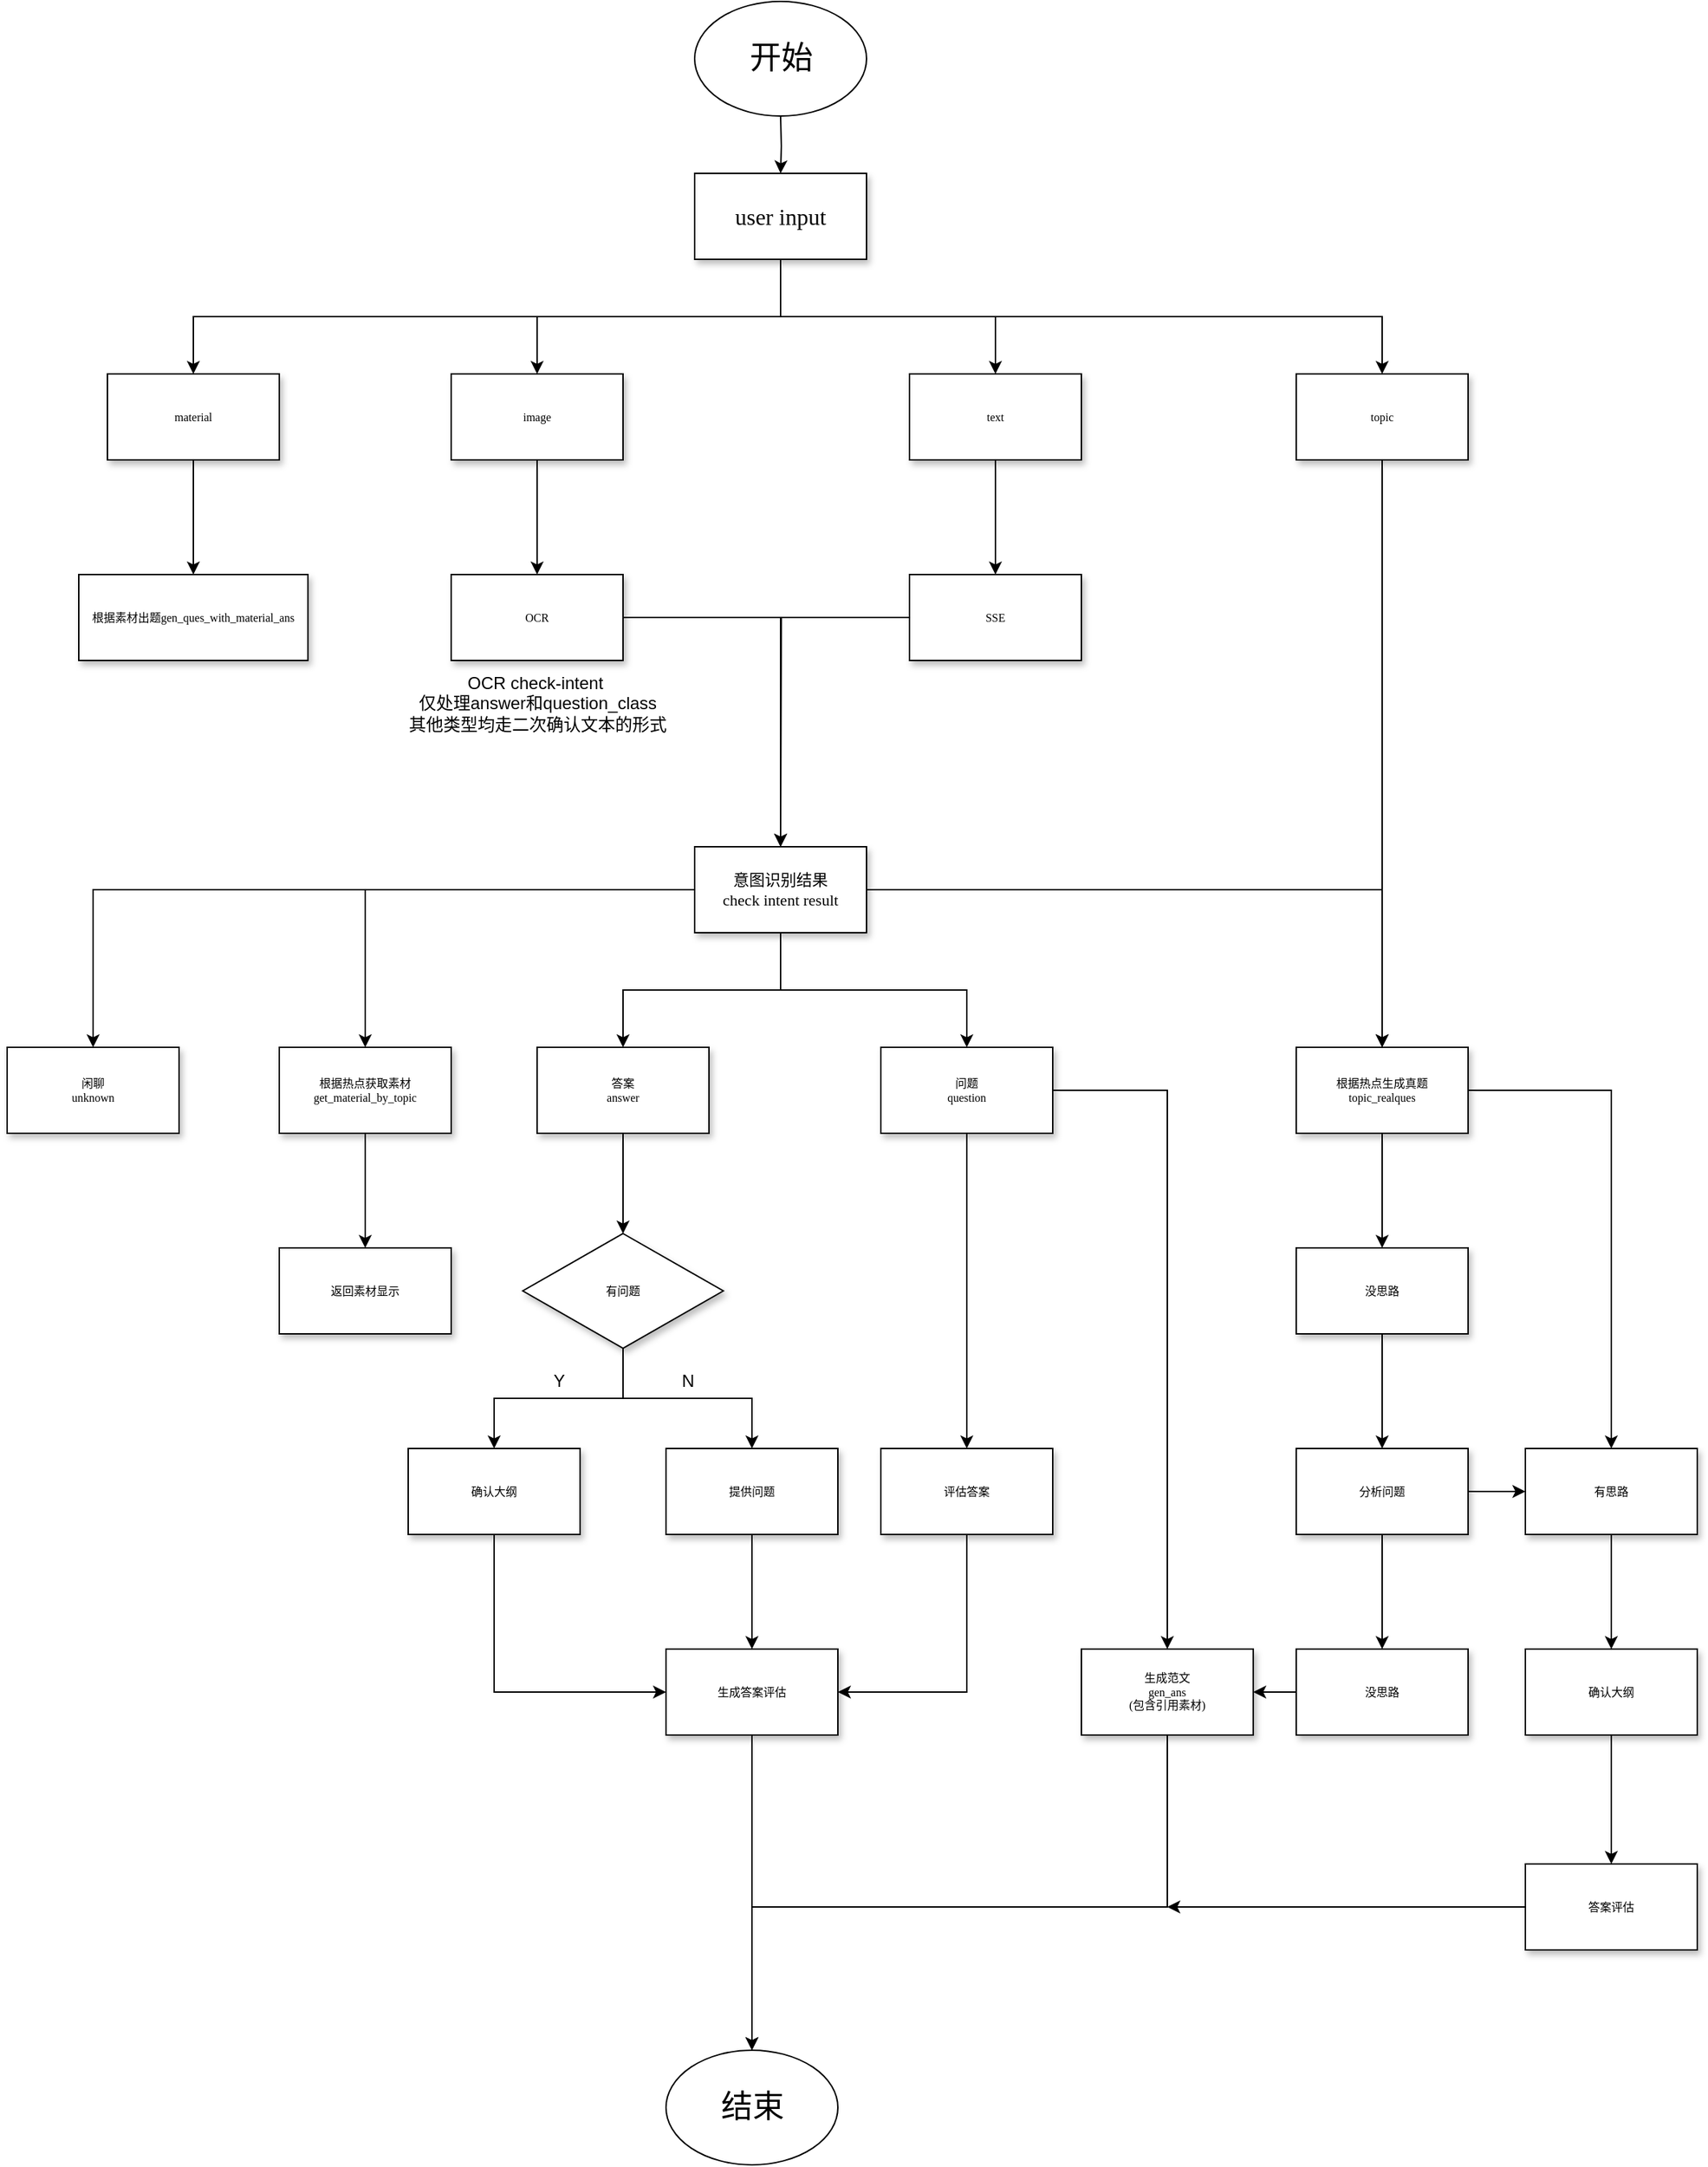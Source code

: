 <mxfile version="28.0.7">
  <diagram name="Page-1" id="edf60f1a-56cd-e834-aa8a-f176f3a09ee4">
    <mxGraphModel dx="3316" dy="1791" grid="1" gridSize="10" guides="1" tooltips="1" connect="1" arrows="1" fold="1" page="1" pageScale="1" pageWidth="1100" pageHeight="850" background="none" math="0" shadow="0">
      <root>
        <mxCell id="0" />
        <mxCell id="1" parent="0" />
        <mxCell id="dlKfZmpZwxfihRRVxZ_t-53" value="" style="edgeStyle=orthogonalEdgeStyle;rounded=0;orthogonalLoop=1;jettySize=auto;html=1;fontFamily=Helvetica;fontSize=12;fontColor=default;" parent="1" source="60e70716793133e9-4" target="dlKfZmpZwxfihRRVxZ_t-52" edge="1">
          <mxGeometry relative="1" as="geometry">
            <Array as="points">
              <mxPoint x="470" y="-200" />
              <mxPoint x="60" y="-200" />
            </Array>
          </mxGeometry>
        </mxCell>
        <mxCell id="dlKfZmpZwxfihRRVxZ_t-62" style="edgeStyle=orthogonalEdgeStyle;rounded=0;orthogonalLoop=1;jettySize=auto;html=1;fontFamily=Helvetica;fontSize=12;fontColor=default;" parent="1" source="60e70716793133e9-4" target="dlKfZmpZwxfihRRVxZ_t-45" edge="1">
          <mxGeometry relative="1" as="geometry">
            <Array as="points">
              <mxPoint x="470" y="-200" />
              <mxPoint x="300" y="-200" />
            </Array>
          </mxGeometry>
        </mxCell>
        <mxCell id="dlKfZmpZwxfihRRVxZ_t-63" style="edgeStyle=orthogonalEdgeStyle;rounded=0;orthogonalLoop=1;jettySize=auto;html=1;fontFamily=Helvetica;fontSize=12;fontColor=default;" parent="1" source="60e70716793133e9-4" target="dlKfZmpZwxfihRRVxZ_t-47" edge="1">
          <mxGeometry relative="1" as="geometry">
            <Array as="points">
              <mxPoint x="470" y="-200" />
              <mxPoint x="620" y="-200" />
            </Array>
          </mxGeometry>
        </mxCell>
        <mxCell id="dlKfZmpZwxfihRRVxZ_t-64" style="edgeStyle=orthogonalEdgeStyle;rounded=0;orthogonalLoop=1;jettySize=auto;html=1;fontFamily=Helvetica;fontSize=12;fontColor=default;" parent="1" source="60e70716793133e9-4" target="dlKfZmpZwxfihRRVxZ_t-43" edge="1">
          <mxGeometry relative="1" as="geometry">
            <Array as="points">
              <mxPoint x="470" y="-200" />
              <mxPoint x="890" y="-200" />
            </Array>
          </mxGeometry>
        </mxCell>
        <mxCell id="60e70716793133e9-4" value="&lt;font style=&quot;font-size: 16px;&quot;&gt;user input&lt;/font&gt;" style="rounded=0;whiteSpace=wrap;html=1;shadow=1;labelBackgroundColor=none;strokeWidth=1;fontFamily=Verdana;fontSize=8;align=center;" parent="1" vertex="1">
          <mxGeometry x="410" y="-300" width="120" height="60" as="geometry" />
        </mxCell>
        <mxCell id="dlKfZmpZwxfihRRVxZ_t-14" value="" style="edgeStyle=orthogonalEdgeStyle;rounded=0;orthogonalLoop=1;jettySize=auto;html=1;" parent="1" source="dlKfZmpZwxfihRRVxZ_t-5" target="dlKfZmpZwxfihRRVxZ_t-13" edge="1">
          <mxGeometry relative="1" as="geometry">
            <Array as="points">
              <mxPoint x="180" y="200" />
            </Array>
          </mxGeometry>
        </mxCell>
        <mxCell id="dlKfZmpZwxfihRRVxZ_t-16" value="" style="edgeStyle=orthogonalEdgeStyle;rounded=0;orthogonalLoop=1;jettySize=auto;html=1;" parent="1" source="dlKfZmpZwxfihRRVxZ_t-5" target="dlKfZmpZwxfihRRVxZ_t-15" edge="1">
          <mxGeometry relative="1" as="geometry" />
        </mxCell>
        <mxCell id="dlKfZmpZwxfihRRVxZ_t-20" style="edgeStyle=orthogonalEdgeStyle;rounded=0;orthogonalLoop=1;jettySize=auto;html=1;entryX=0.5;entryY=0;entryDx=0;entryDy=0;" parent="1" source="dlKfZmpZwxfihRRVxZ_t-5" target="dlKfZmpZwxfihRRVxZ_t-17" edge="1">
          <mxGeometry relative="1" as="geometry">
            <Array as="points">
              <mxPoint x="470" y="270" />
              <mxPoint x="600" y="270" />
            </Array>
          </mxGeometry>
        </mxCell>
        <mxCell id="dlKfZmpZwxfihRRVxZ_t-23" style="edgeStyle=orthogonalEdgeStyle;rounded=0;orthogonalLoop=1;jettySize=auto;html=1;" parent="1" source="dlKfZmpZwxfihRRVxZ_t-5" target="dlKfZmpZwxfihRRVxZ_t-21" edge="1">
          <mxGeometry relative="1" as="geometry" />
        </mxCell>
        <mxCell id="dlKfZmpZwxfihRRVxZ_t-34" value="" style="edgeStyle=orthogonalEdgeStyle;rounded=0;orthogonalLoop=1;jettySize=auto;html=1;fontFamily=Helvetica;fontSize=12;fontColor=default;" parent="1" source="dlKfZmpZwxfihRRVxZ_t-5" target="dlKfZmpZwxfihRRVxZ_t-33" edge="1">
          <mxGeometry relative="1" as="geometry" />
        </mxCell>
        <mxCell id="dlKfZmpZwxfihRRVxZ_t-5" value="意图识别结果&lt;div&gt;check intent result&lt;/div&gt;" style="whiteSpace=wrap;html=1;fontSize=11;fontFamily=Verdana;rounded=0;shadow=1;labelBackgroundColor=none;strokeWidth=1;" parent="1" vertex="1">
          <mxGeometry x="410" y="170" width="120" height="60" as="geometry" />
        </mxCell>
        <mxCell id="dlKfZmpZwxfihRRVxZ_t-27" value="" style="edgeStyle=orthogonalEdgeStyle;rounded=0;orthogonalLoop=1;jettySize=auto;html=1;" parent="1" source="dlKfZmpZwxfihRRVxZ_t-13" target="dlKfZmpZwxfihRRVxZ_t-26" edge="1">
          <mxGeometry relative="1" as="geometry" />
        </mxCell>
        <mxCell id="dlKfZmpZwxfihRRVxZ_t-13" value="&lt;div data-docx-has-block-data=&quot;false&quot; data-lark-html-role=&quot;root&quot; data-page-id=&quot;GxkmddC7got8qhxIi03c8pOvnyg&quot;&gt;&lt;div class=&quot;old-record-id-F6Fdd45Fkod5LExiYp1c6hZynNe&quot;&gt;根据热点获取素材get_material_by_topic&lt;/div&gt;&lt;/div&gt;&lt;span class=&quot;lark-record-clipboard&quot; data-lark-record-format=&quot;docx/text&quot; data-lark-record-data=&quot;{&amp;quot;rootId&amp;quot;:&amp;quot;GxkmddC7got8qhxIi03c8pOvnyg&amp;quot;,&amp;quot;text&amp;quot;:{&amp;quot;initialAttributedTexts&amp;quot;:{&amp;quot;text&amp;quot;:{&amp;quot;0&amp;quot;:&amp;quot;get_material_by_topic&amp;quot;},&amp;quot;attribs&amp;quot;:{&amp;quot;0&amp;quot;:&amp;quot;*0+l&amp;quot;}},&amp;quot;apool&amp;quot;:{&amp;quot;numToAttrib&amp;quot;:{&amp;quot;0&amp;quot;:[&amp;quot;author&amp;quot;,&amp;quot;7475538696675049474&amp;quot;]},&amp;quot;nextNum&amp;quot;:1}},&amp;quot;type&amp;quot;:&amp;quot;text&amp;quot;,&amp;quot;referenceRecordMap&amp;quot;:{},&amp;quot;extra&amp;quot;:{&amp;quot;channel&amp;quot;:&amp;quot;saas&amp;quot;,&amp;quot;isEqualBlockSelection&amp;quot;:false,&amp;quot;pasteRandomId&amp;quot;:&amp;quot;d62d672d-a99e-4dd7-bb9b-1928e0aea73a&amp;quot;,&amp;quot;mention_page_title&amp;quot;:{},&amp;quot;external_mention_url&amp;quot;:{}},&amp;quot;isKeepQuoteContainer&amp;quot;:false,&amp;quot;isFromCode&amp;quot;:false,&amp;quot;selection&amp;quot;:[{&amp;quot;id&amp;quot;:20,&amp;quot;type&amp;quot;:&amp;quot;text&amp;quot;,&amp;quot;selection&amp;quot;:{&amp;quot;start&amp;quot;:6,&amp;quot;end&amp;quot;:27},&amp;quot;recordId&amp;quot;:&amp;quot;F6Fdd45Fkod5LExiYp1c6hZynNe&amp;quot;}],&amp;quot;payloadMap&amp;quot;:{},&amp;quot;isCut&amp;quot;:false}&quot;&gt;&lt;/span&gt;" style="whiteSpace=wrap;html=1;fontSize=8;fontFamily=Verdana;rounded=0;shadow=1;labelBackgroundColor=none;strokeWidth=1;" parent="1" vertex="1">
          <mxGeometry x="120" y="310" width="120" height="60" as="geometry" />
        </mxCell>
        <mxCell id="dlKfZmpZwxfihRRVxZ_t-114" value="" style="edgeStyle=orthogonalEdgeStyle;rounded=0;orthogonalLoop=1;jettySize=auto;html=1;fontFamily=Helvetica;fontSize=12;fontColor=default;" parent="1" source="dlKfZmpZwxfihRRVxZ_t-15" target="dlKfZmpZwxfihRRVxZ_t-113" edge="1">
          <mxGeometry relative="1" as="geometry" />
        </mxCell>
        <mxCell id="dlKfZmpZwxfihRRVxZ_t-15" value="答案&lt;div&gt;answer&lt;/div&gt;" style="whiteSpace=wrap;html=1;fontSize=8;fontFamily=Verdana;rounded=0;shadow=1;labelBackgroundColor=none;strokeWidth=1;" parent="1" vertex="1">
          <mxGeometry x="300" y="310" width="120" height="60" as="geometry" />
        </mxCell>
        <mxCell id="dlKfZmpZwxfihRRVxZ_t-97" style="edgeStyle=orthogonalEdgeStyle;rounded=0;orthogonalLoop=1;jettySize=auto;html=1;entryX=0.5;entryY=0;entryDx=0;entryDy=0;fontFamily=Helvetica;fontSize=12;fontColor=default;" parent="1" source="dlKfZmpZwxfihRRVxZ_t-17" target="dlKfZmpZwxfihRRVxZ_t-91" edge="1">
          <mxGeometry relative="1" as="geometry" />
        </mxCell>
        <mxCell id="dlKfZmpZwxfihRRVxZ_t-100" value="" style="edgeStyle=orthogonalEdgeStyle;rounded=0;orthogonalLoop=1;jettySize=auto;html=1;fontFamily=Helvetica;fontSize=12;fontColor=default;" parent="1" source="dlKfZmpZwxfihRRVxZ_t-17" target="dlKfZmpZwxfihRRVxZ_t-99" edge="1">
          <mxGeometry relative="1" as="geometry">
            <Array as="points">
              <mxPoint x="600" y="430" />
              <mxPoint x="600" y="430" />
            </Array>
          </mxGeometry>
        </mxCell>
        <mxCell id="dlKfZmpZwxfihRRVxZ_t-17" value="问题&lt;div&gt;question&lt;/div&gt;" style="whiteSpace=wrap;html=1;fontSize=8;fontFamily=Verdana;rounded=0;shadow=1;labelBackgroundColor=none;strokeWidth=1;" parent="1" vertex="1">
          <mxGeometry x="540" y="310" width="120" height="60" as="geometry" />
        </mxCell>
        <mxCell id="dlKfZmpZwxfihRRVxZ_t-21" value="闲聊&lt;div&gt;unknown&lt;/div&gt;" style="whiteSpace=wrap;html=1;fontSize=8;fontFamily=Verdana;rounded=0;shadow=1;labelBackgroundColor=none;strokeWidth=1;" parent="1" vertex="1">
          <mxGeometry x="-70" y="310" width="120" height="60" as="geometry" />
        </mxCell>
        <mxCell id="dlKfZmpZwxfihRRVxZ_t-26" value="返回素材显示" style="whiteSpace=wrap;html=1;fontSize=8;fontFamily=Verdana;rounded=0;shadow=1;labelBackgroundColor=none;strokeWidth=1;" parent="1" vertex="1">
          <mxGeometry x="120" y="450" width="120" height="60" as="geometry" />
        </mxCell>
        <mxCell id="dlKfZmpZwxfihRRVxZ_t-31" value="" style="edgeStyle=orthogonalEdgeStyle;rounded=0;orthogonalLoop=1;jettySize=auto;html=1;" parent="1" target="60e70716793133e9-4" edge="1">
          <mxGeometry relative="1" as="geometry">
            <mxPoint x="470" y="-340" as="sourcePoint" />
          </mxGeometry>
        </mxCell>
        <mxCell id="dlKfZmpZwxfihRRVxZ_t-80" value="" style="edgeStyle=orthogonalEdgeStyle;rounded=0;orthogonalLoop=1;jettySize=auto;html=1;fontFamily=Helvetica;fontSize=12;fontColor=default;" parent="1" source="dlKfZmpZwxfihRRVxZ_t-33" target="dlKfZmpZwxfihRRVxZ_t-79" edge="1">
          <mxGeometry relative="1" as="geometry" />
        </mxCell>
        <mxCell id="dlKfZmpZwxfihRRVxZ_t-82" value="" style="edgeStyle=orthogonalEdgeStyle;rounded=0;orthogonalLoop=1;jettySize=auto;html=1;fontFamily=Helvetica;fontSize=12;fontColor=default;" parent="1" source="dlKfZmpZwxfihRRVxZ_t-33" target="dlKfZmpZwxfihRRVxZ_t-81" edge="1">
          <mxGeometry relative="1" as="geometry" />
        </mxCell>
        <mxCell id="dlKfZmpZwxfihRRVxZ_t-33" value="&lt;div data-docx-has-block-data=&quot;false&quot; data-lark-html-role=&quot;root&quot; data-page-id=&quot;GxkmddC7got8qhxIi03c8pOvnyg&quot;&gt;&lt;div class=&quot;old-record-id-SmXvdktBBoEjNCxJunZcn5rOnre&quot;&gt;根据热点生成真题&lt;/div&gt;&lt;div class=&quot;old-record-id-SmXvdktBBoEjNCxJunZcn5rOnre&quot;&gt;&lt;div data-docx-has-block-data=&quot;false&quot; data-lark-html-role=&quot;root&quot; data-page-id=&quot;ZrZfdG4iUosLCQxJwqncUnoCnMg&quot;&gt;&lt;div class=&quot;old-record-id-UiepdsdcZon00Xx7X0AcUdsOnOh&quot;&gt;topic_realques&lt;/div&gt;&lt;/div&gt;&lt;span class=&quot;lark-record-clipboard&quot; data-lark-record-format=&quot;docx/text&quot; data-lark-record-data=&quot;{&amp;quot;rootId&amp;quot;:&amp;quot;ZrZfdG4iUosLCQxJwqncUnoCnMg&amp;quot;,&amp;quot;text&amp;quot;:{&amp;quot;initialAttributedTexts&amp;quot;:{&amp;quot;text&amp;quot;:{&amp;quot;0&amp;quot;:&amp;quot;topic_realques&amp;quot;},&amp;quot;attribs&amp;quot;:{&amp;quot;0&amp;quot;:&amp;quot;*0+e&amp;quot;}},&amp;quot;apool&amp;quot;:{&amp;quot;numToAttrib&amp;quot;:{&amp;quot;0&amp;quot;:[&amp;quot;author&amp;quot;,&amp;quot;7475538696675049474&amp;quot;]},&amp;quot;nextNum&amp;quot;:1}},&amp;quot;type&amp;quot;:&amp;quot;text&amp;quot;,&amp;quot;referenceRecordMap&amp;quot;:{},&amp;quot;extra&amp;quot;:{&amp;quot;channel&amp;quot;:&amp;quot;saas&amp;quot;,&amp;quot;isEqualBlockSelection&amp;quot;:false,&amp;quot;pasteRandomId&amp;quot;:&amp;quot;ed86124d-68c5-41bc-9bfb-043d629b394f&amp;quot;,&amp;quot;mention_page_title&amp;quot;:{},&amp;quot;external_mention_url&amp;quot;:{}},&amp;quot;isKeepQuoteContainer&amp;quot;:false,&amp;quot;isFromCode&amp;quot;:false,&amp;quot;selection&amp;quot;:[{&amp;quot;id&amp;quot;:374,&amp;quot;type&amp;quot;:&amp;quot;text&amp;quot;,&amp;quot;selection&amp;quot;:{&amp;quot;start&amp;quot;:0,&amp;quot;end&amp;quot;:14},&amp;quot;recordId&amp;quot;:&amp;quot;UiepdsdcZon00Xx7X0AcUdsOnOh&amp;quot;}],&amp;quot;payloadMap&amp;quot;:{},&amp;quot;isCut&amp;quot;:false}&quot;&gt;&lt;/span&gt;&lt;/div&gt;&lt;/div&gt;&lt;span class=&quot;lark-record-clipboard&quot; data-lark-record-format=&quot;docx/text&quot; data-lark-record-data=&quot;{&amp;quot;rootId&amp;quot;:&amp;quot;GxkmddC7got8qhxIi03c8pOvnyg&amp;quot;,&amp;quot;text&amp;quot;:{&amp;quot;initialAttributedTexts&amp;quot;:{&amp;quot;text&amp;quot;:{&amp;quot;0&amp;quot;:&amp;quot;gen_ques_by_topic&amp;quot;},&amp;quot;attribs&amp;quot;:{&amp;quot;0&amp;quot;:&amp;quot;*0+h&amp;quot;}},&amp;quot;apool&amp;quot;:{&amp;quot;numToAttrib&amp;quot;:{&amp;quot;0&amp;quot;:[&amp;quot;author&amp;quot;,&amp;quot;7475538696675049474&amp;quot;]},&amp;quot;nextNum&amp;quot;:1}},&amp;quot;type&amp;quot;:&amp;quot;text&amp;quot;,&amp;quot;referenceRecordMap&amp;quot;:{},&amp;quot;extra&amp;quot;:{&amp;quot;channel&amp;quot;:&amp;quot;saas&amp;quot;,&amp;quot;isEqualBlockSelection&amp;quot;:false,&amp;quot;pasteRandomId&amp;quot;:&amp;quot;893605dd-fdcc-4884-b440-726c8d5e3915&amp;quot;,&amp;quot;mention_page_title&amp;quot;:{},&amp;quot;external_mention_url&amp;quot;:{}},&amp;quot;isKeepQuoteContainer&amp;quot;:false,&amp;quot;isFromCode&amp;quot;:false,&amp;quot;selection&amp;quot;:[{&amp;quot;id&amp;quot;:17,&amp;quot;type&amp;quot;:&amp;quot;text&amp;quot;,&amp;quot;selection&amp;quot;:{&amp;quot;start&amp;quot;:6,&amp;quot;end&amp;quot;:23},&amp;quot;recordId&amp;quot;:&amp;quot;SmXvdktBBoEjNCxJunZcn5rOnre&amp;quot;}],&amp;quot;payloadMap&amp;quot;:{},&amp;quot;isCut&amp;quot;:false}&quot;&gt;&lt;/span&gt;" style="whiteSpace=wrap;html=1;fontSize=8;fontFamily=Verdana;rounded=0;shadow=1;labelBackgroundColor=none;strokeWidth=1;" parent="1" vertex="1">
          <mxGeometry x="830" y="310" width="120" height="60" as="geometry" />
        </mxCell>
        <mxCell id="dlKfZmpZwxfihRRVxZ_t-73" style="edgeStyle=orthogonalEdgeStyle;rounded=0;orthogonalLoop=1;jettySize=auto;html=1;entryX=0.5;entryY=0;entryDx=0;entryDy=0;fontFamily=Helvetica;fontSize=12;fontColor=default;" parent="1" source="dlKfZmpZwxfihRRVxZ_t-43" target="dlKfZmpZwxfihRRVxZ_t-33" edge="1">
          <mxGeometry relative="1" as="geometry">
            <Array as="points">
              <mxPoint x="890" y="200" />
              <mxPoint x="890" y="200" />
            </Array>
          </mxGeometry>
        </mxCell>
        <mxCell id="dlKfZmpZwxfihRRVxZ_t-43" value="topic" style="whiteSpace=wrap;html=1;fontSize=8;fontFamily=Verdana;rounded=0;shadow=1;labelBackgroundColor=none;strokeWidth=1;" parent="1" vertex="1">
          <mxGeometry x="830" y="-160" width="120" height="60" as="geometry" />
        </mxCell>
        <mxCell id="dlKfZmpZwxfihRRVxZ_t-70" value="" style="edgeStyle=orthogonalEdgeStyle;rounded=0;orthogonalLoop=1;jettySize=auto;html=1;fontFamily=Helvetica;fontSize=12;fontColor=default;" parent="1" source="dlKfZmpZwxfihRRVxZ_t-45" target="dlKfZmpZwxfihRRVxZ_t-69" edge="1">
          <mxGeometry relative="1" as="geometry" />
        </mxCell>
        <mxCell id="dlKfZmpZwxfihRRVxZ_t-45" value="image" style="whiteSpace=wrap;html=1;fontSize=8;fontFamily=Verdana;rounded=0;shadow=1;labelBackgroundColor=none;strokeWidth=1;" parent="1" vertex="1">
          <mxGeometry x="240" y="-160" width="120" height="60" as="geometry" />
        </mxCell>
        <mxCell id="dlKfZmpZwxfihRRVxZ_t-68" value="" style="edgeStyle=orthogonalEdgeStyle;rounded=0;orthogonalLoop=1;jettySize=auto;html=1;fontFamily=Helvetica;fontSize=12;fontColor=default;" parent="1" source="dlKfZmpZwxfihRRVxZ_t-47" target="dlKfZmpZwxfihRRVxZ_t-67" edge="1">
          <mxGeometry relative="1" as="geometry" />
        </mxCell>
        <mxCell id="dlKfZmpZwxfihRRVxZ_t-47" value="text" style="whiteSpace=wrap;html=1;fontSize=8;fontFamily=Verdana;rounded=0;shadow=1;labelBackgroundColor=none;strokeWidth=1;" parent="1" vertex="1">
          <mxGeometry x="560" y="-160" width="120" height="60" as="geometry" />
        </mxCell>
        <mxCell id="dlKfZmpZwxfihRRVxZ_t-75" value="" style="edgeStyle=orthogonalEdgeStyle;rounded=0;orthogonalLoop=1;jettySize=auto;html=1;fontFamily=Helvetica;fontSize=12;fontColor=default;" parent="1" source="dlKfZmpZwxfihRRVxZ_t-52" target="dlKfZmpZwxfihRRVxZ_t-74" edge="1">
          <mxGeometry relative="1" as="geometry" />
        </mxCell>
        <mxCell id="dlKfZmpZwxfihRRVxZ_t-52" value="&lt;div data-docx-has-block-data=&quot;false&quot; data-lark-html-role=&quot;root&quot; data-page-id=&quot;ZrZfdG4iUosLCQxJwqncUnoCnMg&quot;&gt;&lt;div class=&quot;old-record-id-KnYQdzspHonp4exBsKVcN4GEnqg&quot;&gt;material&lt;/div&gt;&lt;/div&gt;&lt;span class=&quot;lark-record-clipboard&quot; data-lark-record-format=&quot;docx/text&quot; data-lark-record-data=&quot;{&amp;quot;rootId&amp;quot;:&amp;quot;ZrZfdG4iUosLCQxJwqncUnoCnMg&amp;quot;,&amp;quot;text&amp;quot;:{&amp;quot;initialAttributedTexts&amp;quot;:{&amp;quot;text&amp;quot;:{&amp;quot;0&amp;quot;:&amp;quot;gen_ques_with_material_ans&amp;quot;},&amp;quot;attribs&amp;quot;:{&amp;quot;0&amp;quot;:&amp;quot;*0+q&amp;quot;}},&amp;quot;apool&amp;quot;:{&amp;quot;numToAttrib&amp;quot;:{&amp;quot;0&amp;quot;:[&amp;quot;author&amp;quot;,&amp;quot;7475538696675049474&amp;quot;]},&amp;quot;nextNum&amp;quot;:1}},&amp;quot;type&amp;quot;:&amp;quot;text&amp;quot;,&amp;quot;referenceRecordMap&amp;quot;:{},&amp;quot;extra&amp;quot;:{&amp;quot;channel&amp;quot;:&amp;quot;saas&amp;quot;,&amp;quot;isEqualBlockSelection&amp;quot;:false,&amp;quot;pasteRandomId&amp;quot;:&amp;quot;9a4c456c-1ecb-4a9f-a6eb-202fbe3dfb33&amp;quot;,&amp;quot;mention_page_title&amp;quot;:{},&amp;quot;external_mention_url&amp;quot;:{}},&amp;quot;isKeepQuoteContainer&amp;quot;:false,&amp;quot;isFromCode&amp;quot;:false,&amp;quot;selection&amp;quot;:[{&amp;quot;id&amp;quot;:126,&amp;quot;type&amp;quot;:&amp;quot;text&amp;quot;,&amp;quot;selection&amp;quot;:{&amp;quot;start&amp;quot;:0,&amp;quot;end&amp;quot;:26},&amp;quot;recordId&amp;quot;:&amp;quot;KnYQdzspHonp4exBsKVcN4GEnqg&amp;quot;}],&amp;quot;payloadMap&amp;quot;:{},&amp;quot;isCut&amp;quot;:false}&quot;&gt;&lt;/span&gt;" style="whiteSpace=wrap;html=1;fontSize=8;fontFamily=Verdana;rounded=0;shadow=1;labelBackgroundColor=none;strokeWidth=1;" parent="1" vertex="1">
          <mxGeometry y="-160" width="120" height="60" as="geometry" />
        </mxCell>
        <mxCell id="dlKfZmpZwxfihRRVxZ_t-72" style="edgeStyle=orthogonalEdgeStyle;rounded=0;orthogonalLoop=1;jettySize=auto;html=1;fontFamily=Helvetica;fontSize=12;fontColor=default;" parent="1" source="dlKfZmpZwxfihRRVxZ_t-67" edge="1">
          <mxGeometry relative="1" as="geometry">
            <mxPoint x="470" y="170" as="targetPoint" />
          </mxGeometry>
        </mxCell>
        <mxCell id="dlKfZmpZwxfihRRVxZ_t-67" value="SSE" style="whiteSpace=wrap;html=1;fontSize=8;fontFamily=Verdana;rounded=0;shadow=1;labelBackgroundColor=none;strokeWidth=1;" parent="1" vertex="1">
          <mxGeometry x="560" y="-20" width="120" height="60" as="geometry" />
        </mxCell>
        <mxCell id="dlKfZmpZwxfihRRVxZ_t-71" style="edgeStyle=orthogonalEdgeStyle;rounded=0;orthogonalLoop=1;jettySize=auto;html=1;entryX=0.5;entryY=0;entryDx=0;entryDy=0;fontFamily=Helvetica;fontSize=12;fontColor=default;" parent="1" source="dlKfZmpZwxfihRRVxZ_t-69" target="dlKfZmpZwxfihRRVxZ_t-5" edge="1">
          <mxGeometry relative="1" as="geometry">
            <Array as="points">
              <mxPoint x="470" y="10" />
            </Array>
          </mxGeometry>
        </mxCell>
        <mxCell id="dlKfZmpZwxfihRRVxZ_t-69" value="OCR" style="whiteSpace=wrap;html=1;fontSize=8;fontFamily=Verdana;rounded=0;shadow=1;labelBackgroundColor=none;strokeWidth=1;" parent="1" vertex="1">
          <mxGeometry x="240" y="-20" width="120" height="60" as="geometry" />
        </mxCell>
        <mxCell id="dlKfZmpZwxfihRRVxZ_t-74" value="根据素材出题gen_ques_with_&lt;span style=&quot;background-color: transparent; color: light-dark(rgb(0, 0, 0), rgb(255, 255, 255));&quot;&gt;material_ans&lt;/span&gt;" style="whiteSpace=wrap;html=1;fontSize=8;fontFamily=Verdana;rounded=0;shadow=1;labelBackgroundColor=none;strokeWidth=1;" parent="1" vertex="1">
          <mxGeometry x="-20" y="-20" width="160" height="60" as="geometry" />
        </mxCell>
        <mxCell id="dlKfZmpZwxfihRRVxZ_t-87" value="" style="edgeStyle=orthogonalEdgeStyle;rounded=0;orthogonalLoop=1;jettySize=auto;html=1;fontFamily=Helvetica;fontSize=12;fontColor=default;" parent="1" source="dlKfZmpZwxfihRRVxZ_t-79" target="dlKfZmpZwxfihRRVxZ_t-86" edge="1">
          <mxGeometry relative="1" as="geometry" />
        </mxCell>
        <mxCell id="dlKfZmpZwxfihRRVxZ_t-79" value="没思路" style="whiteSpace=wrap;html=1;fontSize=8;fontFamily=Verdana;rounded=0;shadow=1;labelBackgroundColor=none;strokeWidth=1;" parent="1" vertex="1">
          <mxGeometry x="830" y="450" width="120" height="60" as="geometry" />
        </mxCell>
        <mxCell id="dlKfZmpZwxfihRRVxZ_t-134" value="" style="edgeStyle=orthogonalEdgeStyle;rounded=0;orthogonalLoop=1;jettySize=auto;html=1;fontFamily=Helvetica;fontSize=12;fontColor=default;" parent="1" source="dlKfZmpZwxfihRRVxZ_t-81" target="dlKfZmpZwxfihRRVxZ_t-133" edge="1">
          <mxGeometry relative="1" as="geometry" />
        </mxCell>
        <mxCell id="dlKfZmpZwxfihRRVxZ_t-81" value="有思路" style="whiteSpace=wrap;html=1;fontSize=8;fontFamily=Verdana;rounded=0;shadow=1;labelBackgroundColor=none;strokeWidth=1;" parent="1" vertex="1">
          <mxGeometry x="990" y="590" width="120" height="60" as="geometry" />
        </mxCell>
        <mxCell id="dlKfZmpZwxfihRRVxZ_t-88" style="edgeStyle=orthogonalEdgeStyle;rounded=0;orthogonalLoop=1;jettySize=auto;html=1;entryX=0;entryY=0.5;entryDx=0;entryDy=0;fontFamily=Helvetica;fontSize=12;fontColor=default;" parent="1" source="dlKfZmpZwxfihRRVxZ_t-86" target="dlKfZmpZwxfihRRVxZ_t-81" edge="1">
          <mxGeometry relative="1" as="geometry" />
        </mxCell>
        <mxCell id="dlKfZmpZwxfihRRVxZ_t-90" value="" style="edgeStyle=orthogonalEdgeStyle;rounded=0;orthogonalLoop=1;jettySize=auto;html=1;fontFamily=Helvetica;fontSize=12;fontColor=default;" parent="1" source="dlKfZmpZwxfihRRVxZ_t-86" target="dlKfZmpZwxfihRRVxZ_t-89" edge="1">
          <mxGeometry relative="1" as="geometry" />
        </mxCell>
        <mxCell id="dlKfZmpZwxfihRRVxZ_t-86" value="分析问题" style="whiteSpace=wrap;html=1;fontSize=8;fontFamily=Verdana;rounded=0;shadow=1;labelBackgroundColor=none;strokeWidth=1;" parent="1" vertex="1">
          <mxGeometry x="830" y="590" width="120" height="60" as="geometry" />
        </mxCell>
        <mxCell id="dlKfZmpZwxfihRRVxZ_t-92" value="" style="edgeStyle=orthogonalEdgeStyle;rounded=0;orthogonalLoop=1;jettySize=auto;html=1;fontFamily=Helvetica;fontSize=12;fontColor=default;" parent="1" source="dlKfZmpZwxfihRRVxZ_t-89" target="dlKfZmpZwxfihRRVxZ_t-91" edge="1">
          <mxGeometry relative="1" as="geometry" />
        </mxCell>
        <mxCell id="dlKfZmpZwxfihRRVxZ_t-89" value="没思路" style="whiteSpace=wrap;html=1;fontSize=8;fontFamily=Verdana;rounded=0;shadow=1;labelBackgroundColor=none;strokeWidth=1;" parent="1" vertex="1">
          <mxGeometry x="830" y="730" width="120" height="60" as="geometry" />
        </mxCell>
        <mxCell id="dlKfZmpZwxfihRRVxZ_t-106" style="edgeStyle=orthogonalEdgeStyle;rounded=0;orthogonalLoop=1;jettySize=auto;html=1;fontFamily=Helvetica;fontSize=12;fontColor=default;" parent="1" source="dlKfZmpZwxfihRRVxZ_t-102" target="dlKfZmpZwxfihRRVxZ_t-104" edge="1">
          <mxGeometry relative="1" as="geometry">
            <Array as="points">
              <mxPoint x="450" y="970" />
              <mxPoint x="450" y="970" />
            </Array>
          </mxGeometry>
        </mxCell>
        <mxCell id="dlKfZmpZwxfihRRVxZ_t-140" style="edgeStyle=orthogonalEdgeStyle;rounded=0;orthogonalLoop=1;jettySize=auto;html=1;fontFamily=Helvetica;fontSize=12;fontColor=default;" parent="1" source="dlKfZmpZwxfihRRVxZ_t-91" target="dlKfZmpZwxfihRRVxZ_t-104" edge="1">
          <mxGeometry relative="1" as="geometry">
            <Array as="points">
              <mxPoint x="740" y="910" />
              <mxPoint x="450" y="910" />
            </Array>
          </mxGeometry>
        </mxCell>
        <mxCell id="dlKfZmpZwxfihRRVxZ_t-91" value="生成范文&lt;div&gt;gen_ans&lt;/div&gt;&lt;div&gt;(包含引用素材)&lt;/div&gt;" style="whiteSpace=wrap;html=1;fontSize=8;fontFamily=Verdana;rounded=0;shadow=1;labelBackgroundColor=none;strokeWidth=1;" parent="1" vertex="1">
          <mxGeometry x="680" y="730" width="120" height="60" as="geometry" />
        </mxCell>
        <mxCell id="dlKfZmpZwxfihRRVxZ_t-103" value="" style="edgeStyle=orthogonalEdgeStyle;rounded=0;orthogonalLoop=1;jettySize=auto;html=1;fontFamily=Helvetica;fontSize=12;fontColor=default;" parent="1" source="dlKfZmpZwxfihRRVxZ_t-99" target="dlKfZmpZwxfihRRVxZ_t-102" edge="1">
          <mxGeometry relative="1" as="geometry">
            <Array as="points">
              <mxPoint x="600" y="760" />
            </Array>
          </mxGeometry>
        </mxCell>
        <mxCell id="dlKfZmpZwxfihRRVxZ_t-99" value="评估答案" style="whiteSpace=wrap;html=1;fontSize=8;fontFamily=Verdana;rounded=0;shadow=1;labelBackgroundColor=none;strokeWidth=1;" parent="1" vertex="1">
          <mxGeometry x="540" y="590" width="120" height="60" as="geometry" />
        </mxCell>
        <mxCell id="dlKfZmpZwxfihRRVxZ_t-104" value="" style="ellipse;whiteSpace=wrap;html=1;align=left;verticalAlign=top;fontFamily=Helvetica;fontSize=12;fontColor=default;fillColor=none;gradientColor=none;" parent="1" vertex="1">
          <mxGeometry x="390" y="1010" width="120" height="80" as="geometry" />
        </mxCell>
        <mxCell id="dlKfZmpZwxfihRRVxZ_t-105" value="结束" style="text;html=1;align=center;verticalAlign=middle;resizable=0;points=[];autosize=1;strokeColor=none;fillColor=none;fontFamily=Helvetica;fontSize=22;fontColor=default;" parent="1" vertex="1">
          <mxGeometry x="415" y="1030" width="70" height="40" as="geometry" />
        </mxCell>
        <mxCell id="dlKfZmpZwxfihRRVxZ_t-116" value="" style="edgeStyle=orthogonalEdgeStyle;rounded=0;orthogonalLoop=1;jettySize=auto;html=1;fontFamily=Helvetica;fontSize=12;fontColor=default;" parent="1" source="dlKfZmpZwxfihRRVxZ_t-113" target="dlKfZmpZwxfihRRVxZ_t-115" edge="1">
          <mxGeometry relative="1" as="geometry" />
        </mxCell>
        <mxCell id="dlKfZmpZwxfihRRVxZ_t-118" value="" style="edgeStyle=orthogonalEdgeStyle;rounded=0;orthogonalLoop=1;jettySize=auto;html=1;fontFamily=Helvetica;fontSize=12;fontColor=default;" parent="1" source="dlKfZmpZwxfihRRVxZ_t-113" target="dlKfZmpZwxfihRRVxZ_t-117" edge="1">
          <mxGeometry relative="1" as="geometry" />
        </mxCell>
        <mxCell id="dlKfZmpZwxfihRRVxZ_t-113" value="有问题" style="rhombus;whiteSpace=wrap;html=1;fontSize=8;fontFamily=Verdana;rounded=0;shadow=1;labelBackgroundColor=none;strokeWidth=1;" parent="1" vertex="1">
          <mxGeometry x="290" y="440" width="140" height="80" as="geometry" />
        </mxCell>
        <mxCell id="dlKfZmpZwxfihRRVxZ_t-126" value="" style="edgeStyle=orthogonalEdgeStyle;rounded=0;orthogonalLoop=1;jettySize=auto;html=1;fontFamily=Helvetica;fontSize=12;fontColor=default;" parent="1" source="dlKfZmpZwxfihRRVxZ_t-115" target="dlKfZmpZwxfihRRVxZ_t-102" edge="1">
          <mxGeometry relative="1" as="geometry">
            <Array as="points">
              <mxPoint x="270" y="760" />
            </Array>
          </mxGeometry>
        </mxCell>
        <mxCell id="dlKfZmpZwxfihRRVxZ_t-115" value="确认大纲" style="whiteSpace=wrap;html=1;fontSize=8;fontFamily=Verdana;rounded=0;shadow=1;labelBackgroundColor=none;strokeWidth=1;" parent="1" vertex="1">
          <mxGeometry x="210" y="590" width="120" height="60" as="geometry" />
        </mxCell>
        <mxCell id="dlKfZmpZwxfihRRVxZ_t-117" value="提供问题" style="whiteSpace=wrap;html=1;fontSize=8;fontFamily=Verdana;rounded=0;shadow=1;labelBackgroundColor=none;strokeWidth=1;" parent="1" vertex="1">
          <mxGeometry x="390" y="590" width="120" height="60" as="geometry" />
        </mxCell>
        <mxCell id="dlKfZmpZwxfihRRVxZ_t-119" value="N" style="text;html=1;align=center;verticalAlign=middle;resizable=0;points=[];autosize=1;strokeColor=none;fillColor=none;fontFamily=Helvetica;fontSize=12;fontColor=default;" parent="1" vertex="1">
          <mxGeometry x="390" y="528" width="30" height="30" as="geometry" />
        </mxCell>
        <mxCell id="dlKfZmpZwxfihRRVxZ_t-120" value="Y" style="text;html=1;align=center;verticalAlign=middle;resizable=0;points=[];autosize=1;strokeColor=none;fillColor=none;fontFamily=Helvetica;fontSize=12;fontColor=default;" parent="1" vertex="1">
          <mxGeometry x="300" y="528" width="30" height="30" as="geometry" />
        </mxCell>
        <mxCell id="dlKfZmpZwxfihRRVxZ_t-102" value="生成答案评估" style="whiteSpace=wrap;html=1;fontSize=8;fontFamily=Verdana;rounded=0;shadow=1;labelBackgroundColor=none;strokeWidth=1;" parent="1" vertex="1">
          <mxGeometry x="390" y="730" width="120" height="60" as="geometry" />
        </mxCell>
        <mxCell id="dlKfZmpZwxfihRRVxZ_t-131" value="" style="ellipse;whiteSpace=wrap;html=1;align=left;verticalAlign=top;fontFamily=Helvetica;fontSize=12;fontColor=default;fillColor=none;gradientColor=none;" parent="1" vertex="1">
          <mxGeometry x="410" y="-420" width="120" height="80" as="geometry" />
        </mxCell>
        <mxCell id="dlKfZmpZwxfihRRVxZ_t-132" value="开始" style="text;html=1;align=center;verticalAlign=middle;resizable=0;points=[];autosize=1;strokeColor=none;fillColor=none;fontFamily=Helvetica;fontSize=22;fontColor=default;" parent="1" vertex="1">
          <mxGeometry x="435" y="-400" width="70" height="40" as="geometry" />
        </mxCell>
        <mxCell id="dlKfZmpZwxfihRRVxZ_t-136" value="" style="edgeStyle=orthogonalEdgeStyle;rounded=0;orthogonalLoop=1;jettySize=auto;html=1;fontFamily=Helvetica;fontSize=12;fontColor=default;" parent="1" source="dlKfZmpZwxfihRRVxZ_t-133" target="dlKfZmpZwxfihRRVxZ_t-135" edge="1">
          <mxGeometry relative="1" as="geometry" />
        </mxCell>
        <mxCell id="dlKfZmpZwxfihRRVxZ_t-133" value="确认大纲" style="whiteSpace=wrap;html=1;fontSize=8;fontFamily=Verdana;rounded=0;shadow=1;labelBackgroundColor=none;strokeWidth=1;" parent="1" vertex="1">
          <mxGeometry x="990" y="730" width="120" height="60" as="geometry" />
        </mxCell>
        <mxCell id="dlKfZmpZwxfihRRVxZ_t-137" style="edgeStyle=orthogonalEdgeStyle;rounded=0;orthogonalLoop=1;jettySize=auto;html=1;fontFamily=Helvetica;fontSize=12;fontColor=default;" parent="1" source="dlKfZmpZwxfihRRVxZ_t-135" edge="1">
          <mxGeometry relative="1" as="geometry">
            <mxPoint x="740" y="910" as="targetPoint" />
          </mxGeometry>
        </mxCell>
        <mxCell id="dlKfZmpZwxfihRRVxZ_t-135" value="答案评估" style="whiteSpace=wrap;html=1;fontSize=8;fontFamily=Verdana;rounded=0;shadow=1;labelBackgroundColor=none;strokeWidth=1;" parent="1" vertex="1">
          <mxGeometry x="990" y="880" width="120" height="60" as="geometry" />
        </mxCell>
        <mxCell id="dlKfZmpZwxfihRRVxZ_t-138" style="edgeStyle=orthogonalEdgeStyle;rounded=0;orthogonalLoop=1;jettySize=auto;html=1;entryX=0.5;entryY=0;entryDx=0;entryDy=0;fontFamily=Helvetica;fontSize=12;fontColor=default;" parent="1" source="dlKfZmpZwxfihRRVxZ_t-117" target="dlKfZmpZwxfihRRVxZ_t-102" edge="1">
          <mxGeometry relative="1" as="geometry" />
        </mxCell>
        <mxCell id="_fJ6eDG4FaYzZIckhlPh-1" value="OCR check-intent&amp;nbsp;&lt;div&gt;仅处理answer和question_class&lt;/div&gt;&lt;div&gt;其他类型均走二次确认文本的形式&lt;/div&gt;" style="text;html=1;align=center;verticalAlign=middle;resizable=0;points=[];autosize=1;strokeColor=none;fillColor=none;" vertex="1" parent="1">
          <mxGeometry x="200" y="40" width="200" height="60" as="geometry" />
        </mxCell>
      </root>
    </mxGraphModel>
  </diagram>
</mxfile>
